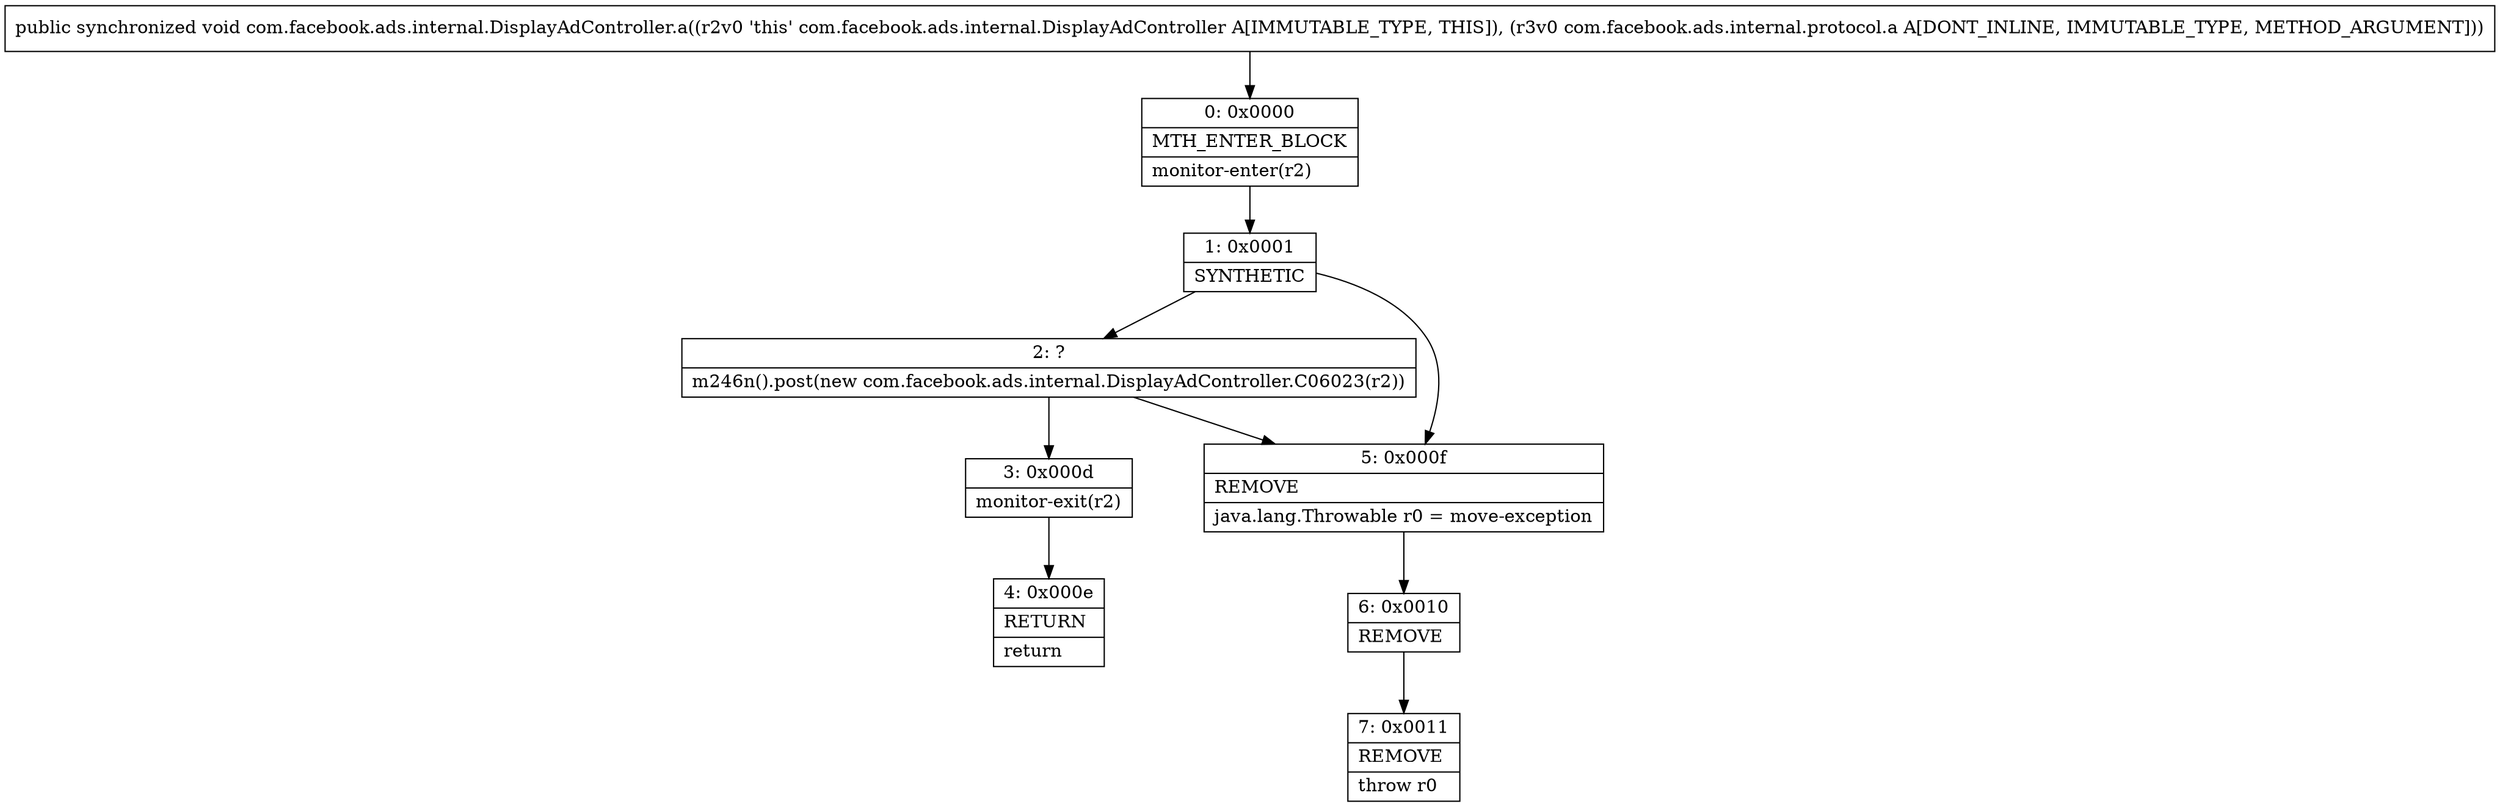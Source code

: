 digraph "CFG forcom.facebook.ads.internal.DisplayAdController.a(Lcom\/facebook\/ads\/internal\/protocol\/a;)V" {
Node_0 [shape=record,label="{0\:\ 0x0000|MTH_ENTER_BLOCK\l|monitor\-enter(r2)\l}"];
Node_1 [shape=record,label="{1\:\ 0x0001|SYNTHETIC\l}"];
Node_2 [shape=record,label="{2\:\ ?|m246n().post(new com.facebook.ads.internal.DisplayAdController.C06023(r2))\l}"];
Node_3 [shape=record,label="{3\:\ 0x000d|monitor\-exit(r2)\l}"];
Node_4 [shape=record,label="{4\:\ 0x000e|RETURN\l|return\l}"];
Node_5 [shape=record,label="{5\:\ 0x000f|REMOVE\l|java.lang.Throwable r0 = move\-exception\l}"];
Node_6 [shape=record,label="{6\:\ 0x0010|REMOVE\l}"];
Node_7 [shape=record,label="{7\:\ 0x0011|REMOVE\l|throw r0\l}"];
MethodNode[shape=record,label="{public synchronized void com.facebook.ads.internal.DisplayAdController.a((r2v0 'this' com.facebook.ads.internal.DisplayAdController A[IMMUTABLE_TYPE, THIS]), (r3v0 com.facebook.ads.internal.protocol.a A[DONT_INLINE, IMMUTABLE_TYPE, METHOD_ARGUMENT])) }"];
MethodNode -> Node_0;
Node_0 -> Node_1;
Node_1 -> Node_2;
Node_1 -> Node_5;
Node_2 -> Node_3;
Node_2 -> Node_5;
Node_3 -> Node_4;
Node_5 -> Node_6;
Node_6 -> Node_7;
}

